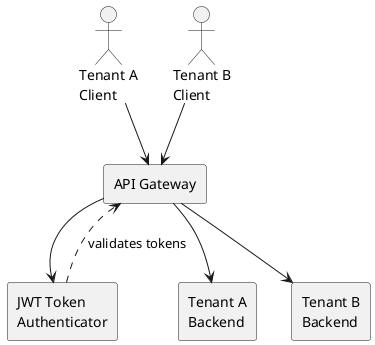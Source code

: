 @startuml multi-tenant-api-routing
skinparam componentStyle rectangle

actor "Tenant A\nClient" as tenantA
actor "Tenant B\nClient" as tenantB
component "API Gateway" as gateway
component "JWT Token\nAuthenticator" as authenticator
component "Tenant A\nBackend" as backendA
component "Tenant B\nBackend" as backendB

tenantA --> gateway
tenantB --> gateway
gateway --> authenticator
gateway --> backendA
gateway --> backendB
authenticator ..> gateway : validates tokens

@enduml